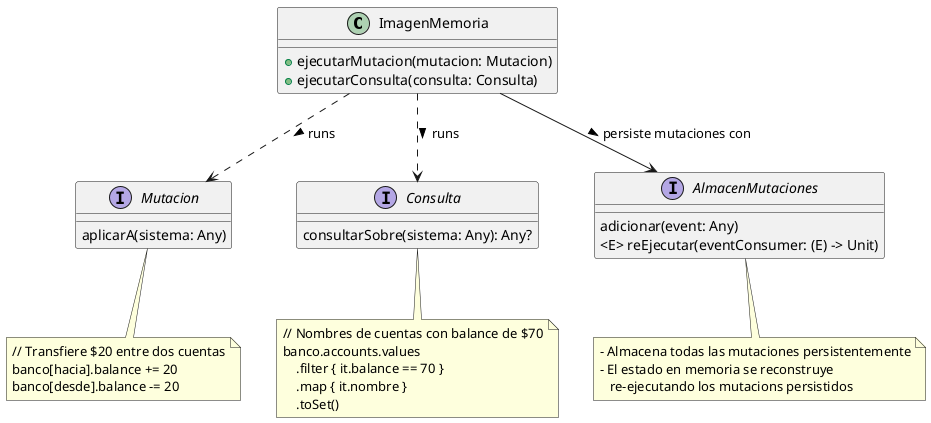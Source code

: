 @startuml

class ImagenMemoria {
    + ejecutarMutacion(mutacion: Mutacion)
    + ejecutarConsulta(consulta: Consulta)
}
ImagenMemoria ..> Mutacion: runs >
ImagenMemoria ..> Consulta: runs >
ImagenMemoria --> AlmacenMutaciones: persiste mutaciones con >

interface Mutacion {
    aplicarA(sistema: Any)
}
note bottom of Mutacion
    // Transfiere $20 entre dos cuentas
    banco[hacia].balance += 20
    banco[desde].balance -= 20
end note

interface Consulta {
    consultarSobre(sistema: Any): Any?
}
note bottom of Consulta
    // Nombres de cuentas con balance de $70
    banco.accounts.values
        .filter { it.balance == 70 }
        .map { it.nombre }
        .toSet()
end note
interface AlmacenMutaciones {
    adicionar(event: Any)
    <E> reEjecutar(eventConsumer: (E) -> Unit)
}
note bottom of AlmacenMutaciones
    - Almacena todas las mutaciones persistentemente
    - El estado en memoria se reconstruye
       re-ejecutando los mutacions persistidos
end note

@enduml